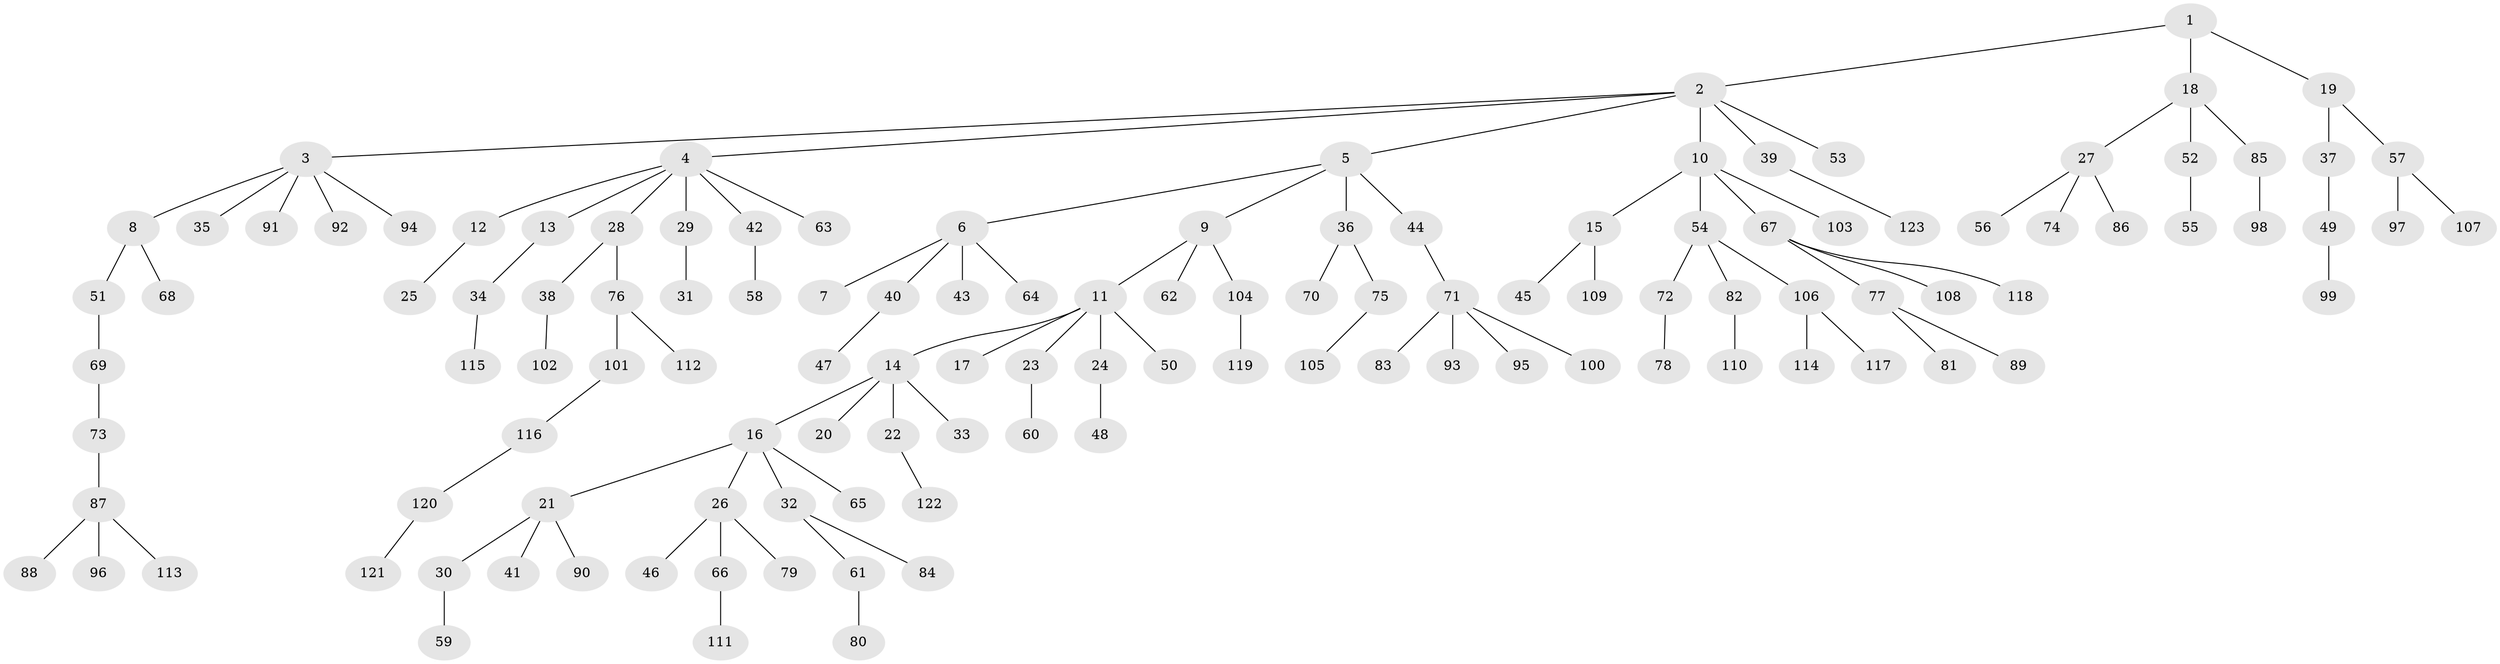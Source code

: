 // Generated by graph-tools (version 1.1) at 2025/15/03/09/25 04:15:22]
// undirected, 123 vertices, 122 edges
graph export_dot {
graph [start="1"]
  node [color=gray90,style=filled];
  1;
  2;
  3;
  4;
  5;
  6;
  7;
  8;
  9;
  10;
  11;
  12;
  13;
  14;
  15;
  16;
  17;
  18;
  19;
  20;
  21;
  22;
  23;
  24;
  25;
  26;
  27;
  28;
  29;
  30;
  31;
  32;
  33;
  34;
  35;
  36;
  37;
  38;
  39;
  40;
  41;
  42;
  43;
  44;
  45;
  46;
  47;
  48;
  49;
  50;
  51;
  52;
  53;
  54;
  55;
  56;
  57;
  58;
  59;
  60;
  61;
  62;
  63;
  64;
  65;
  66;
  67;
  68;
  69;
  70;
  71;
  72;
  73;
  74;
  75;
  76;
  77;
  78;
  79;
  80;
  81;
  82;
  83;
  84;
  85;
  86;
  87;
  88;
  89;
  90;
  91;
  92;
  93;
  94;
  95;
  96;
  97;
  98;
  99;
  100;
  101;
  102;
  103;
  104;
  105;
  106;
  107;
  108;
  109;
  110;
  111;
  112;
  113;
  114;
  115;
  116;
  117;
  118;
  119;
  120;
  121;
  122;
  123;
  1 -- 2;
  1 -- 18;
  1 -- 19;
  2 -- 3;
  2 -- 4;
  2 -- 5;
  2 -- 10;
  2 -- 39;
  2 -- 53;
  3 -- 8;
  3 -- 35;
  3 -- 91;
  3 -- 92;
  3 -- 94;
  4 -- 12;
  4 -- 13;
  4 -- 28;
  4 -- 29;
  4 -- 42;
  4 -- 63;
  5 -- 6;
  5 -- 9;
  5 -- 36;
  5 -- 44;
  6 -- 7;
  6 -- 40;
  6 -- 43;
  6 -- 64;
  8 -- 51;
  8 -- 68;
  9 -- 11;
  9 -- 62;
  9 -- 104;
  10 -- 15;
  10 -- 54;
  10 -- 67;
  10 -- 103;
  11 -- 14;
  11 -- 17;
  11 -- 23;
  11 -- 24;
  11 -- 50;
  12 -- 25;
  13 -- 34;
  14 -- 16;
  14 -- 20;
  14 -- 22;
  14 -- 33;
  15 -- 45;
  15 -- 109;
  16 -- 21;
  16 -- 26;
  16 -- 32;
  16 -- 65;
  18 -- 27;
  18 -- 52;
  18 -- 85;
  19 -- 37;
  19 -- 57;
  21 -- 30;
  21 -- 41;
  21 -- 90;
  22 -- 122;
  23 -- 60;
  24 -- 48;
  26 -- 46;
  26 -- 66;
  26 -- 79;
  27 -- 56;
  27 -- 74;
  27 -- 86;
  28 -- 38;
  28 -- 76;
  29 -- 31;
  30 -- 59;
  32 -- 61;
  32 -- 84;
  34 -- 115;
  36 -- 70;
  36 -- 75;
  37 -- 49;
  38 -- 102;
  39 -- 123;
  40 -- 47;
  42 -- 58;
  44 -- 71;
  49 -- 99;
  51 -- 69;
  52 -- 55;
  54 -- 72;
  54 -- 82;
  54 -- 106;
  57 -- 97;
  57 -- 107;
  61 -- 80;
  66 -- 111;
  67 -- 77;
  67 -- 108;
  67 -- 118;
  69 -- 73;
  71 -- 83;
  71 -- 93;
  71 -- 95;
  71 -- 100;
  72 -- 78;
  73 -- 87;
  75 -- 105;
  76 -- 101;
  76 -- 112;
  77 -- 81;
  77 -- 89;
  82 -- 110;
  85 -- 98;
  87 -- 88;
  87 -- 96;
  87 -- 113;
  101 -- 116;
  104 -- 119;
  106 -- 114;
  106 -- 117;
  116 -- 120;
  120 -- 121;
}
